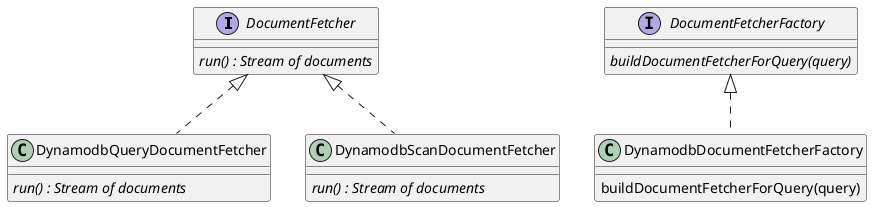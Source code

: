 @startuml

interface DocumentFetcher{
{abstract} run() : Stream of documents
}

interface DocumentFetcherFactory{
{abstract} buildDocumentFetcherForQuery(query)
}

class DynamodbQueryDocumentFetcher{
{abstract} run() : Stream of documents
}
class DynamodbScanDocumentFetcher{
{abstract} run() : Stream of documents
}

class DynamodbDocumentFetcherFactory{
buildDocumentFetcherForQuery(query)
}
DocumentFetcher <|.. DynamodbQueryDocumentFetcher
DocumentFetcher <|.. DynamodbScanDocumentFetcher
DocumentFetcherFactory <|.. DynamodbDocumentFetcherFactory

@enduml